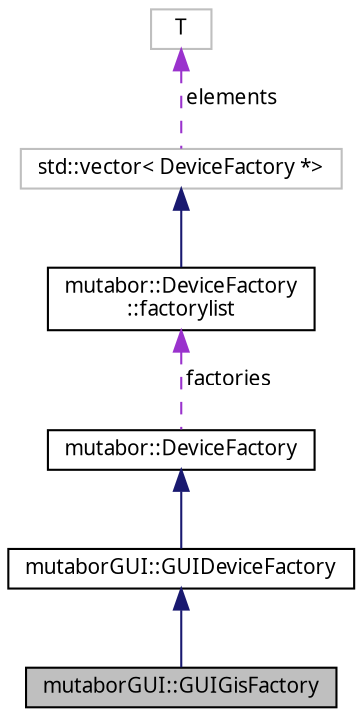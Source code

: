 digraph "mutaborGUI::GUIGisFactory"
{
  edge [fontname="Sans",fontsize="10",labelfontname="Sans",labelfontsize="10"];
  node [fontname="Sans",fontsize="10",shape=record];
  Node3 [label="mutaborGUI::GUIGisFactory",height=0.2,width=0.4,color="black", fillcolor="grey75", style="filled", fontcolor="black"];
  Node4 -> Node3 [dir="back",color="midnightblue",fontsize="10",style="solid",fontname="Sans"];
  Node4 [label="mutaborGUI::GUIDeviceFactory",height=0.2,width=0.4,color="black", fillcolor="white", style="filled",URL="$d2/d9a/classmutaborGUI_1_1GUIDeviceFactory.html"];
  Node5 -> Node4 [dir="back",color="midnightblue",fontsize="10",style="solid",fontname="Sans"];
  Node5 [label="mutabor::DeviceFactory",height=0.2,width=0.4,color="black", fillcolor="white", style="filled",URL="$d7/d57/classmutabor_1_1DeviceFactory.html"];
  Node6 -> Node5 [dir="back",color="darkorchid3",fontsize="10",style="dashed",label=" factories" ,fontname="Sans"];
  Node6 [label="mutabor::DeviceFactory\l::factorylist",height=0.2,width=0.4,color="black", fillcolor="white", style="filled",URL="$de/d0d/structmutabor_1_1DeviceFactory_1_1factorylist.html"];
  Node7 -> Node6 [dir="back",color="midnightblue",fontsize="10",style="solid",fontname="Sans"];
  Node7 [label="std::vector\< DeviceFactory *\>",height=0.2,width=0.4,color="grey75", fillcolor="white", style="filled",tooltip="STL class. "];
  Node8 -> Node7 [dir="back",color="darkorchid3",fontsize="10",style="dashed",label=" elements" ,fontname="Sans"];
  Node8 [label="T",height=0.2,width=0.4,color="grey75", fillcolor="white", style="filled"];
}

